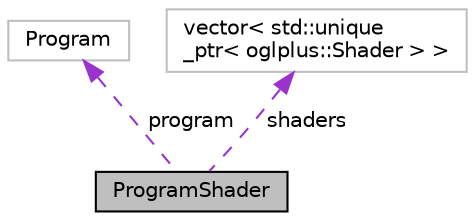 digraph "ProgramShader"
{
 // INTERACTIVE_SVG=YES
 // LATEX_PDF_SIZE
  edge [fontname="Helvetica",fontsize="10",labelfontname="Helvetica",labelfontsize="10"];
  node [fontname="Helvetica",fontsize="10",shape=record];
  Node1 [label="ProgramShader",height=0.2,width=0.4,color="black", fillcolor="grey75", style="filled", fontcolor="black",tooltip="Base class for each program shader used in deferred rendering"];
  Node2 -> Node1 [dir="back",color="darkorchid3",fontsize="10",style="dashed",label=" program" ,fontname="Helvetica"];
  Node2 [label="Program",height=0.2,width=0.4,color="grey75", fillcolor="white", style="filled",tooltip=" "];
  Node3 -> Node1 [dir="back",color="darkorchid3",fontsize="10",style="dashed",label=" shaders" ,fontname="Helvetica"];
  Node3 [label="vector\< std::unique\l_ptr\< oglplus::Shader \> \>",height=0.2,width=0.4,color="grey75", fillcolor="white", style="filled",tooltip=" "];
}

